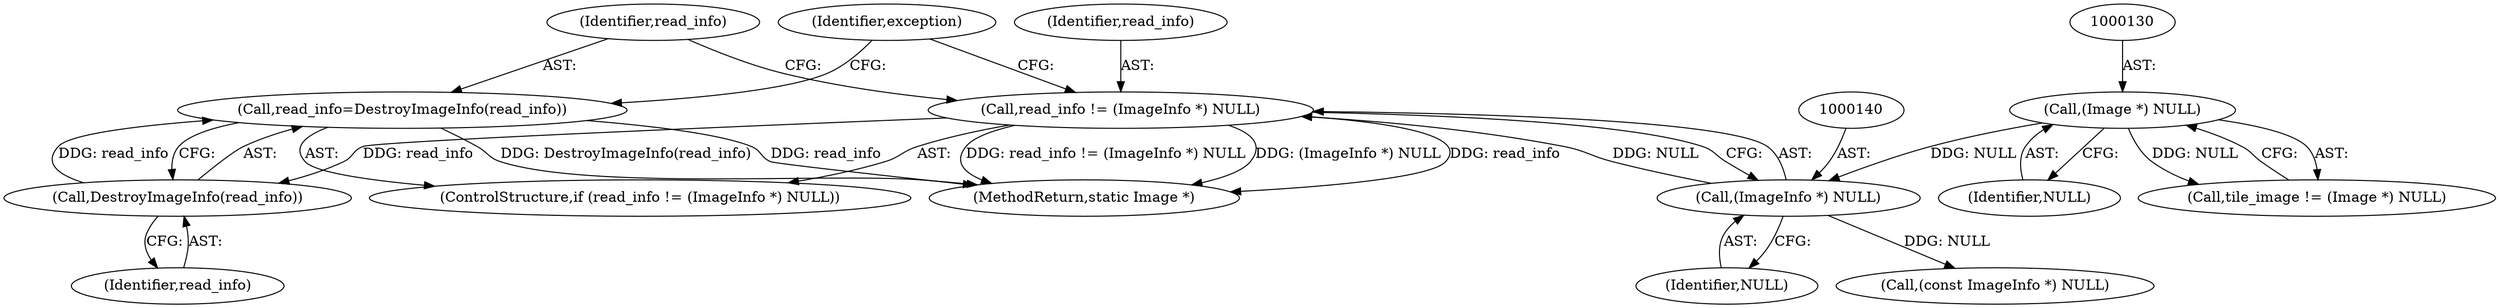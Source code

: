 digraph "0_ImageMagick_6b6bff054d569a77973f2140c0e86366e6168a6c_1@API" {
"1000142" [label="(Call,read_info=DestroyImageInfo(read_info))"];
"1000144" [label="(Call,DestroyImageInfo(read_info))"];
"1000137" [label="(Call,read_info != (ImageInfo *) NULL)"];
"1000139" [label="(Call,(ImageInfo *) NULL)"];
"1000129" [label="(Call,(Image *) NULL)"];
"1000127" [label="(Call,tile_image != (Image *) NULL)"];
"1000129" [label="(Call,(Image *) NULL)"];
"1000175" [label="(Call,(const ImageInfo *) NULL)"];
"1002575" [label="(MethodReturn,static Image *)"];
"1000145" [label="(Identifier,read_info)"];
"1000141" [label="(Identifier,NULL)"];
"1000142" [label="(Call,read_info=DestroyImageInfo(read_info))"];
"1000138" [label="(Identifier,read_info)"];
"1000143" [label="(Identifier,read_info)"];
"1000131" [label="(Identifier,NULL)"];
"1000147" [label="(Identifier,exception)"];
"1000139" [label="(Call,(ImageInfo *) NULL)"];
"1000136" [label="(ControlStructure,if (read_info != (ImageInfo *) NULL))"];
"1000137" [label="(Call,read_info != (ImageInfo *) NULL)"];
"1000144" [label="(Call,DestroyImageInfo(read_info))"];
"1000142" -> "1000136"  [label="AST: "];
"1000142" -> "1000144"  [label="CFG: "];
"1000143" -> "1000142"  [label="AST: "];
"1000144" -> "1000142"  [label="AST: "];
"1000147" -> "1000142"  [label="CFG: "];
"1000142" -> "1002575"  [label="DDG: DestroyImageInfo(read_info)"];
"1000142" -> "1002575"  [label="DDG: read_info"];
"1000144" -> "1000142"  [label="DDG: read_info"];
"1000144" -> "1000145"  [label="CFG: "];
"1000145" -> "1000144"  [label="AST: "];
"1000137" -> "1000144"  [label="DDG: read_info"];
"1000137" -> "1000136"  [label="AST: "];
"1000137" -> "1000139"  [label="CFG: "];
"1000138" -> "1000137"  [label="AST: "];
"1000139" -> "1000137"  [label="AST: "];
"1000143" -> "1000137"  [label="CFG: "];
"1000147" -> "1000137"  [label="CFG: "];
"1000137" -> "1002575"  [label="DDG: (ImageInfo *) NULL"];
"1000137" -> "1002575"  [label="DDG: read_info"];
"1000137" -> "1002575"  [label="DDG: read_info != (ImageInfo *) NULL"];
"1000139" -> "1000137"  [label="DDG: NULL"];
"1000139" -> "1000141"  [label="CFG: "];
"1000140" -> "1000139"  [label="AST: "];
"1000141" -> "1000139"  [label="AST: "];
"1000129" -> "1000139"  [label="DDG: NULL"];
"1000139" -> "1000175"  [label="DDG: NULL"];
"1000129" -> "1000127"  [label="AST: "];
"1000129" -> "1000131"  [label="CFG: "];
"1000130" -> "1000129"  [label="AST: "];
"1000131" -> "1000129"  [label="AST: "];
"1000127" -> "1000129"  [label="CFG: "];
"1000129" -> "1000127"  [label="DDG: NULL"];
}
